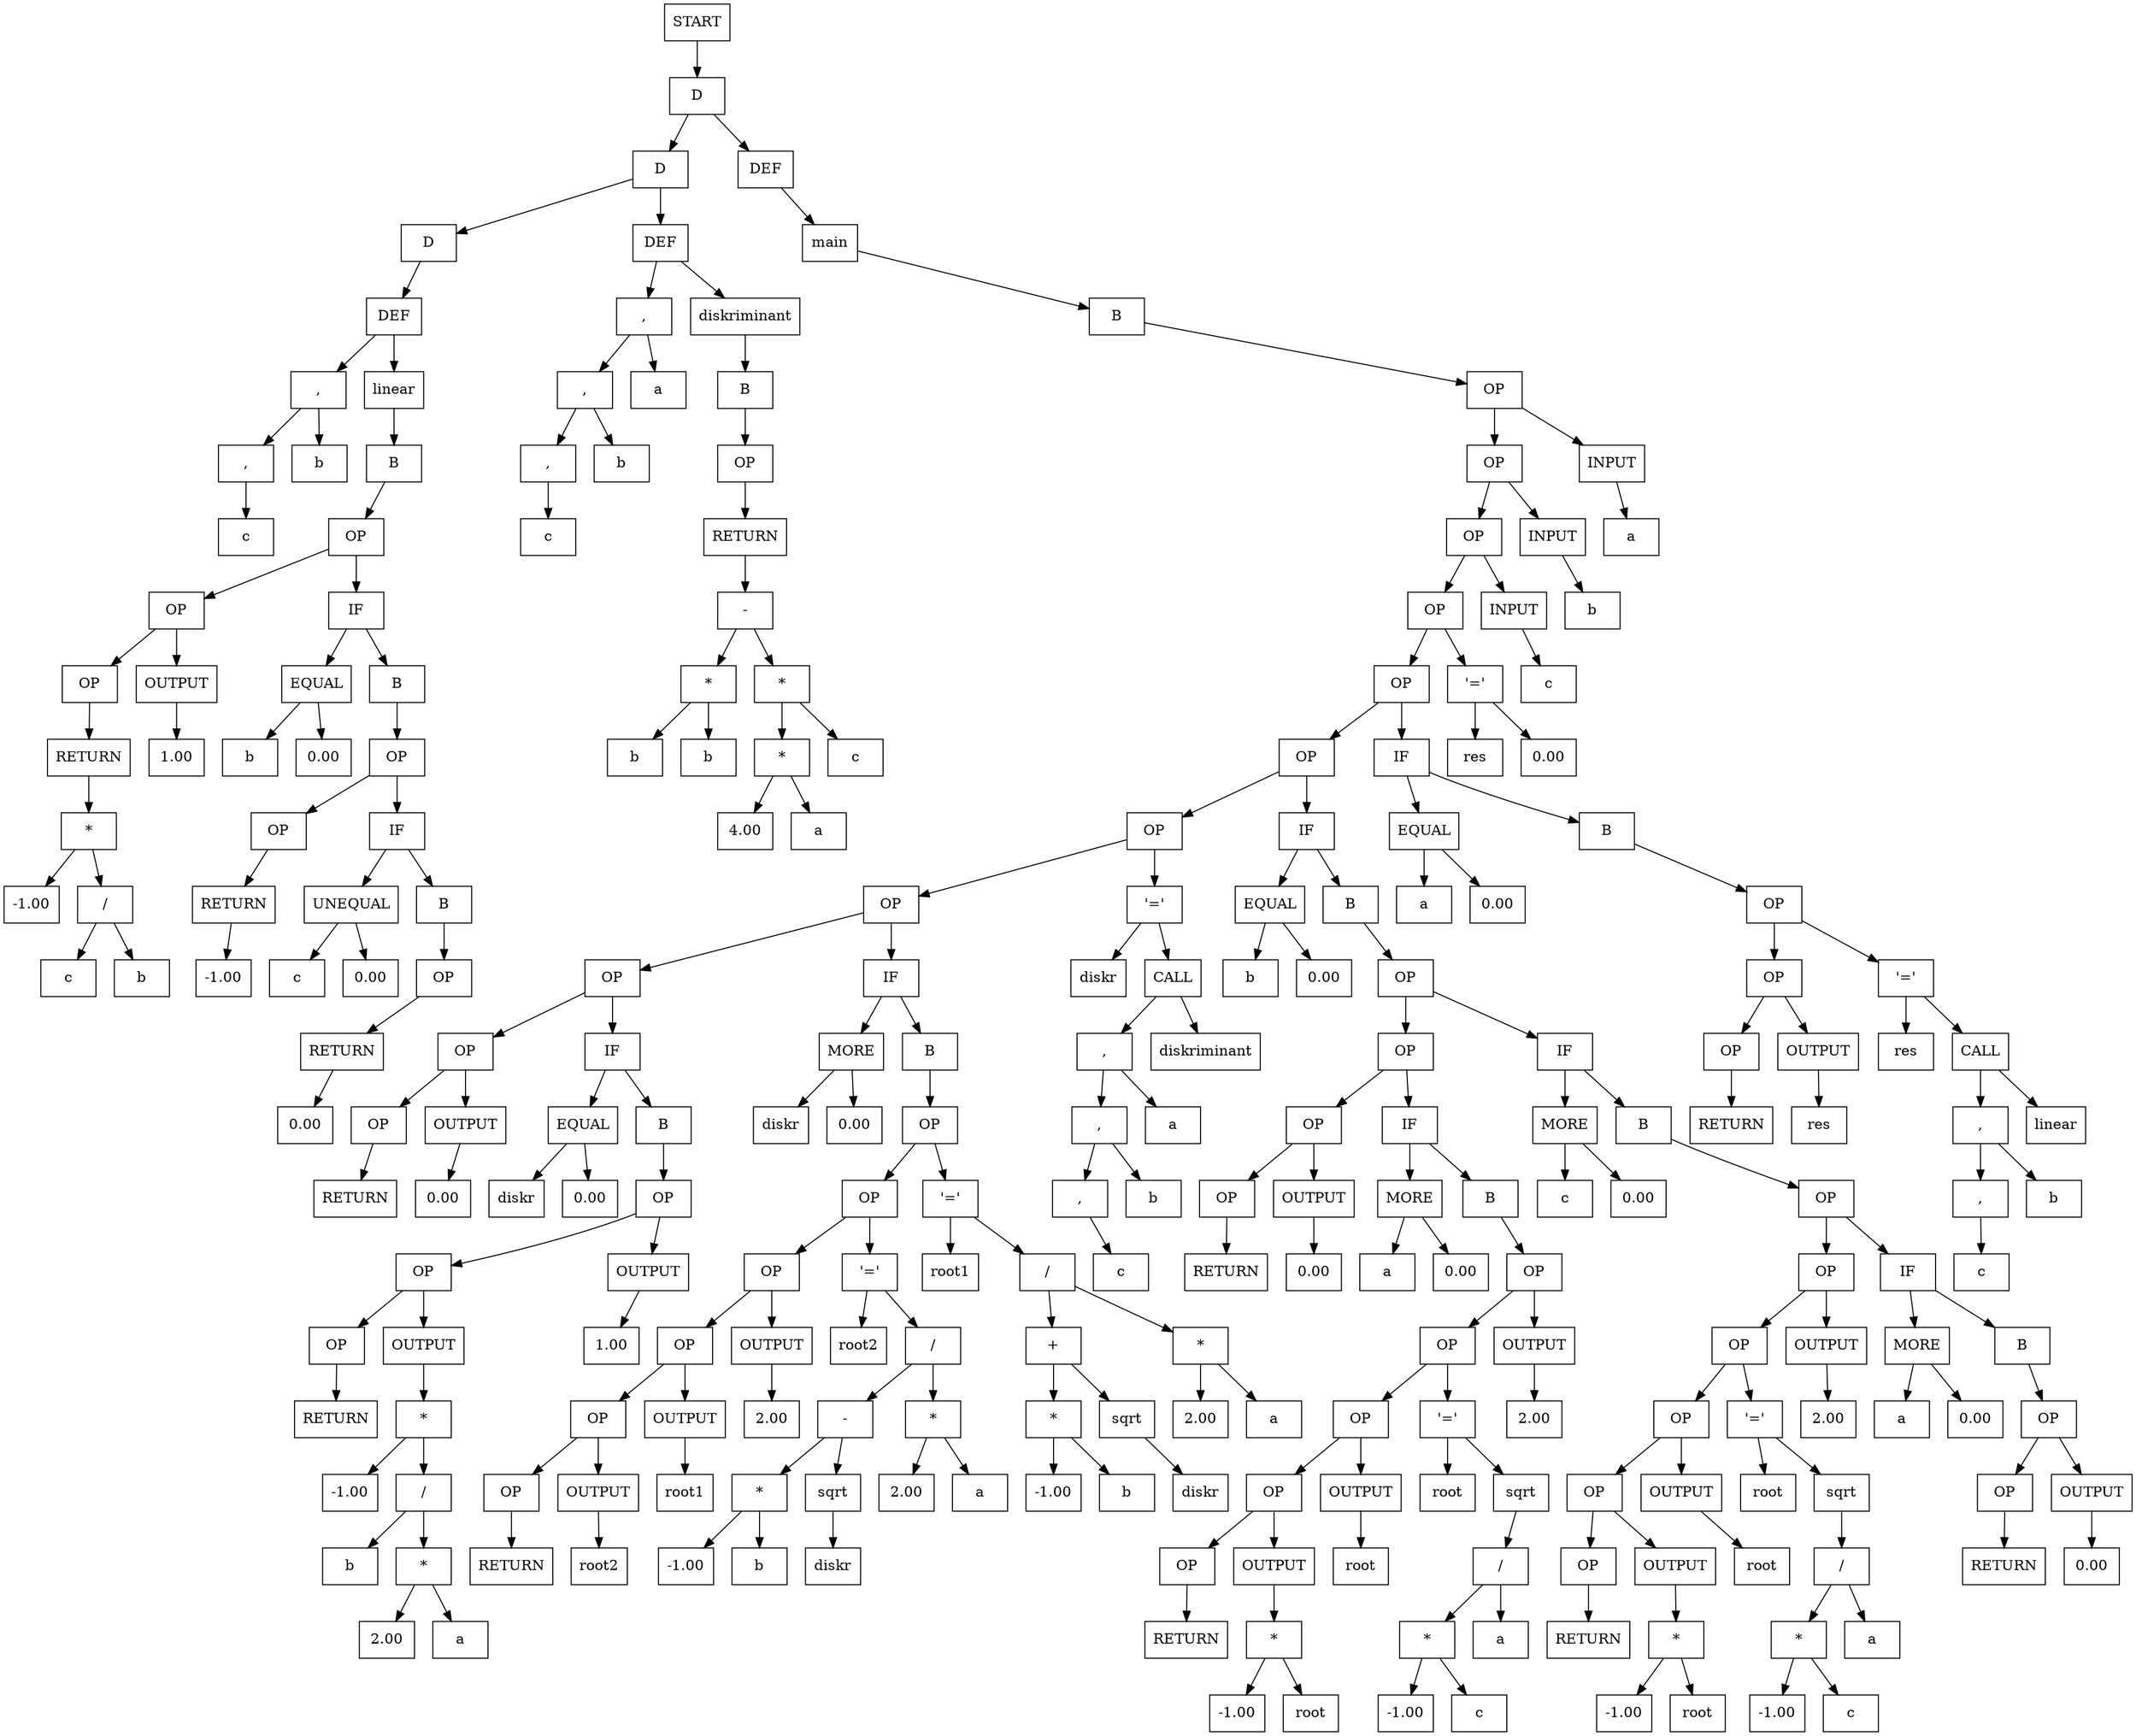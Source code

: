 digraph {
node0x55f253654b80 [label="START", shape=box];
node0x55f25365d2b0 [label="D", shape=box];
node0x55f253654b80 -> node0x55f25365d2b0
node0x55f25365f5b0 [label="D", shape=box];
node0x55f253654bf0 [label="DEF", shape=box];
node0x55f25365d2b0 -> node0x55f25365f5b0
node0x55f25365d2b0 -> node0x55f253654bf0
node0x55f253654c60 [label="main", shape=box];
node0x55f253654bf0 -> node0x55f253654c60
node0x55f25365d320 [label="B", shape=box];
node0x55f253654c60 -> node0x55f25365d320
node0x55f25365d390 [label="OP", shape=box];
node0x55f25365d320 -> node0x55f25365d390
node0x55f25365d400 [label="OP", shape=box];
node0x55f253654e20 [label="INPUT", shape=box];
node0x55f25365d390 -> node0x55f25365d400
node0x55f25365d390 -> node0x55f253654e20
node0x55f253654f00 [label="a", shape=box];
node0x55f253654e20 -> node0x55f253654f00
node0x55f25365d470 [label="OP", shape=box];
node0x55f253654fe0 [label="INPUT", shape=box];
node0x55f25365d400 -> node0x55f25365d470
node0x55f25365d400 -> node0x55f253654fe0
node0x55f2536550c0 [label="b", shape=box];
node0x55f253654fe0 -> node0x55f2536550c0
node0x55f25365d4e0 [label="OP", shape=box];
node0x55f2536551a0 [label="INPUT", shape=box];
node0x55f25365d470 -> node0x55f25365d4e0
node0x55f25365d470 -> node0x55f2536551a0
node0x55f253655280 [label="c", shape=box];
node0x55f2536551a0 -> node0x55f253655280
node0x55f25365d550 [label="OP", shape=box];
node0x55f2536553d0 [label="'='", shape=box];
node0x55f25365d4e0 -> node0x55f25365d550
node0x55f25365d4e0 -> node0x55f2536553d0
node0x55f253655360 [label="res", shape=box];
node0x55f253655440 [label="0.00", shape=box];
node0x55f2536553d0 -> node0x55f253655360
node0x55f2536553d0 -> node0x55f253655440
node0x55f25365d8d0 [label="OP", shape=box];
node0x55f2536554e0 [label="IF", shape=box];
node0x55f25365d550 -> node0x55f25365d8d0
node0x55f25365d550 -> node0x55f2536554e0
node0x55f253655630 [label="EQUAL", shape=box];
node0x55f25365d5c0 [label="B", shape=box];
node0x55f2536554e0 -> node0x55f253655630
node0x55f2536554e0 -> node0x55f25365d5c0
node0x55f25365d630 [label="OP", shape=box];
node0x55f25365d5c0 -> node0x55f25365d630
node0x55f25365d7f0 [label="OP", shape=box];
node0x55f253655820 [label="'='", shape=box];
node0x55f25365d630 -> node0x55f25365d7f0
node0x55f25365d630 -> node0x55f253655820
node0x55f2536557b0 [label="res", shape=box];
node0x55f25365d6a0 [label="CALL", shape=box];
node0x55f253655820 -> node0x55f2536557b0
node0x55f253655820 -> node0x55f25365d6a0
node0x55f25365d710 [label=",", shape=box];
node0x55f253655890 [label="linear", shape=box];
node0x55f25365d6a0 -> node0x55f25365d710
node0x55f25365d6a0 -> node0x55f253655890
node0x55f25365d780 [label=",", shape=box];
node0x55f253655970 [label="b", shape=box];
node0x55f25365d710 -> node0x55f25365d780
node0x55f25365d710 -> node0x55f253655970
node0x55f253655a50 [label="c", shape=box];
node0x55f25365d780 -> node0x55f253655a50
node0x55f25365d860 [label="OP", shape=box];
node0x55f253655ba0 [label="OUTPUT", shape=box];
node0x55f25365d7f0 -> node0x55f25365d860
node0x55f25365d7f0 -> node0x55f253655ba0
node0x55f253655c80 [label="res", shape=box];
node0x55f253655ba0 -> node0x55f253655c80
node0x55f253655d60 [label="RETURN", shape=box];
node0x55f25365d860 -> node0x55f253655d60
node0x55f2536555c0 [label="a", shape=box];
node0x55f2536556a0 [label="0.00", shape=box];
node0x55f253655630 -> node0x55f2536555c0
node0x55f253655630 -> node0x55f2536556a0
node0x55f25365e790 [label="OP", shape=box];
node0x55f253655eb0 [label="IF", shape=box];
node0x55f25365d8d0 -> node0x55f25365e790
node0x55f25365d8d0 -> node0x55f253655eb0
node0x55f253656000 [label="EQUAL", shape=box];
node0x55f25365d940 [label="B", shape=box];
node0x55f253655eb0 -> node0x55f253656000
node0x55f253655eb0 -> node0x55f25365d940
node0x55f25365d9b0 [label="OP", shape=box];
node0x55f25365d940 -> node0x55f25365d9b0
node0x55f25365e110 [label="OP", shape=box];
node0x55f253656180 [label="IF", shape=box];
node0x55f25365d9b0 -> node0x55f25365e110
node0x55f25365d9b0 -> node0x55f253656180
node0x55f2536562d0 [label="MORE", shape=box];
node0x55f25365da20 [label="B", shape=box];
node0x55f253656180 -> node0x55f2536562d0
node0x55f253656180 -> node0x55f25365da20
node0x55f25365da90 [label="OP", shape=box];
node0x55f25365da20 -> node0x55f25365da90
node0x55f25365dc50 [label="OP", shape=box];
node0x55f253656450 [label="IF", shape=box];
node0x55f25365da90 -> node0x55f25365dc50
node0x55f25365da90 -> node0x55f253656450
node0x55f2536565a0 [label="MORE", shape=box];
node0x55f25365db00 [label="B", shape=box];
node0x55f253656450 -> node0x55f2536565a0
node0x55f253656450 -> node0x55f25365db00
node0x55f25365db70 [label="OP", shape=box];
node0x55f25365db00 -> node0x55f25365db70
node0x55f25365dbe0 [label="OP", shape=box];
node0x55f253656720 [label="OUTPUT", shape=box];
node0x55f25365db70 -> node0x55f25365dbe0
node0x55f25365db70 -> node0x55f253656720
node0x55f253656800 [label="0.00", shape=box];
node0x55f253656720 -> node0x55f253656800
node0x55f2536568a0 [label="RETURN", shape=box];
node0x55f25365dbe0 -> node0x55f2536568a0
node0x55f253656530 [label="a", shape=box];
node0x55f253656610 [label="0.00", shape=box];
node0x55f2536565a0 -> node0x55f253656530
node0x55f2536565a0 -> node0x55f253656610
node0x55f25365dcc0 [label="OP", shape=box];
node0x55f2536569f0 [label="OUTPUT", shape=box];
node0x55f25365dc50 -> node0x55f25365dcc0
node0x55f25365dc50 -> node0x55f2536569f0
node0x55f253656ad0 [label="2.00", shape=box];
node0x55f2536569f0 -> node0x55f253656ad0
node0x55f25365deb0 [label="OP", shape=box];
node0x55f253656be0 [label="'='", shape=box];
node0x55f25365dcc0 -> node0x55f25365deb0
node0x55f25365dcc0 -> node0x55f253656be0
node0x55f253656b70 [label="root", shape=box];
node0x55f253656c50 [label="sqrt", shape=box];
node0x55f253656be0 -> node0x55f253656b70
node0x55f253656be0 -> node0x55f253656c50
node0x55f25365de40 [label="/", shape=box];
node0x55f253656c50 -> node0x55f25365de40
node0x55f25365ddd0 [label="*", shape=box];
node0x55f253657000 [label="a", shape=box];
node0x55f25365de40 -> node0x55f25365ddd0
node0x55f25365de40 -> node0x55f253657000
node0x55f25365dd60 [label="-1.00", shape=box];
node0x55f253656f20 [label="c", shape=box];
node0x55f25365ddd0 -> node0x55f25365dd60
node0x55f25365ddd0 -> node0x55f253656f20
node0x55f25365df20 [label="OP", shape=box];
node0x55f253657150 [label="OUTPUT", shape=box];
node0x55f25365deb0 -> node0x55f25365df20
node0x55f25365deb0 -> node0x55f253657150
node0x55f253657230 [label="root", shape=box];
node0x55f253657150 -> node0x55f253657230
node0x55f25365e0a0 [label="OP", shape=box];
node0x55f253657310 [label="OUTPUT", shape=box];
node0x55f25365df20 -> node0x55f25365e0a0
node0x55f25365df20 -> node0x55f253657310
node0x55f25365e030 [label="*", shape=box];
node0x55f253657310 -> node0x55f25365e030
node0x55f25365dfc0 [label="-1.00", shape=box];
node0x55f2536575e0 [label="root", shape=box];
node0x55f25365e030 -> node0x55f25365dfc0
node0x55f25365e030 -> node0x55f2536575e0
node0x55f2536576c0 [label="RETURN", shape=box];
node0x55f25365e0a0 -> node0x55f2536576c0
node0x55f253656260 [label="c", shape=box];
node0x55f253656340 [label="0.00", shape=box];
node0x55f2536562d0 -> node0x55f253656260
node0x55f2536562d0 -> node0x55f253656340
node0x55f25365e6b0 [label="OP", shape=box];
node0x55f253657810 [label="IF", shape=box];
node0x55f25365e110 -> node0x55f25365e6b0
node0x55f25365e110 -> node0x55f253657810
node0x55f253657960 [label="MORE", shape=box];
node0x55f25365e180 [label="B", shape=box];
node0x55f253657810 -> node0x55f253657960
node0x55f253657810 -> node0x55f25365e180
node0x55f25365e1f0 [label="OP", shape=box];
node0x55f25365e180 -> node0x55f25365e1f0
node0x55f25365e260 [label="OP", shape=box];
node0x55f253657ae0 [label="OUTPUT", shape=box];
node0x55f25365e1f0 -> node0x55f25365e260
node0x55f25365e1f0 -> node0x55f253657ae0
node0x55f253657bc0 [label="2.00", shape=box];
node0x55f253657ae0 -> node0x55f253657bc0
node0x55f25365e450 [label="OP", shape=box];
node0x55f253657cd0 [label="'='", shape=box];
node0x55f25365e260 -> node0x55f25365e450
node0x55f25365e260 -> node0x55f253657cd0
node0x55f253657c60 [label="root", shape=box];
node0x55f253657d40 [label="sqrt", shape=box];
node0x55f253657cd0 -> node0x55f253657c60
node0x55f253657cd0 -> node0x55f253657d40
node0x55f25365e3e0 [label="/", shape=box];
node0x55f253657d40 -> node0x55f25365e3e0
node0x55f25365e370 [label="*", shape=box];
node0x55f2536580f0 [label="a", shape=box];
node0x55f25365e3e0 -> node0x55f25365e370
node0x55f25365e3e0 -> node0x55f2536580f0
node0x55f25365e300 [label="-1.00", shape=box];
node0x55f253658010 [label="c", shape=box];
node0x55f25365e370 -> node0x55f25365e300
node0x55f25365e370 -> node0x55f253658010
node0x55f25365e4c0 [label="OP", shape=box];
node0x55f253658240 [label="OUTPUT", shape=box];
node0x55f25365e450 -> node0x55f25365e4c0
node0x55f25365e450 -> node0x55f253658240
node0x55f253658320 [label="root", shape=box];
node0x55f253658240 -> node0x55f253658320
node0x55f25365e640 [label="OP", shape=box];
node0x55f253658400 [label="OUTPUT", shape=box];
node0x55f25365e4c0 -> node0x55f25365e640
node0x55f25365e4c0 -> node0x55f253658400
node0x55f25365e5d0 [label="*", shape=box];
node0x55f253658400 -> node0x55f25365e5d0
node0x55f25365e560 [label="-1.00", shape=box];
node0x55f2536586d0 [label="root", shape=box];
node0x55f25365e5d0 -> node0x55f25365e560
node0x55f25365e5d0 -> node0x55f2536586d0
node0x55f2536587b0 [label="RETURN", shape=box];
node0x55f25365e640 -> node0x55f2536587b0
node0x55f2536578f0 [label="a", shape=box];
node0x55f2536579d0 [label="0.00", shape=box];
node0x55f253657960 -> node0x55f2536578f0
node0x55f253657960 -> node0x55f2536579d0
node0x55f25365e720 [label="OP", shape=box];
node0x55f253658900 [label="OUTPUT", shape=box];
node0x55f25365e6b0 -> node0x55f25365e720
node0x55f25365e6b0 -> node0x55f253658900
node0x55f2536589e0 [label="0.00", shape=box];
node0x55f253658900 -> node0x55f2536589e0
node0x55f253658a80 [label="RETURN", shape=box];
node0x55f25365e720 -> node0x55f253658a80
node0x55f253655f90 [label="b", shape=box];
node0x55f253656070 [label="0.00", shape=box];
node0x55f253656000 -> node0x55f253655f90
node0x55f253656000 -> node0x55f253656070
node0x55f25365e9c0 [label="OP", shape=box];
node0x55f253658c40 [label="'='", shape=box];
node0x55f25365e790 -> node0x55f25365e9c0
node0x55f25365e790 -> node0x55f253658c40
node0x55f253658bd0 [label="diskr", shape=box];
node0x55f25365e800 [label="CALL", shape=box];
node0x55f253658c40 -> node0x55f253658bd0
node0x55f253658c40 -> node0x55f25365e800
node0x55f25365e870 [label=",", shape=box];
node0x55f253658cb0 [label="diskriminant", shape=box];
node0x55f25365e800 -> node0x55f25365e870
node0x55f25365e800 -> node0x55f253658cb0
node0x55f25365e8e0 [label=",", shape=box];
node0x55f253658d90 [label="a", shape=box];
node0x55f25365e870 -> node0x55f25365e8e0
node0x55f25365e870 -> node0x55f253658d90
node0x55f25365e950 [label=",", shape=box];
node0x55f253658e70 [label="b", shape=box];
node0x55f25365e8e0 -> node0x55f25365e950
node0x55f25365e8e0 -> node0x55f253658e70
node0x55f253658f50 [label="c", shape=box];
node0x55f25365e950 -> node0x55f253658f50
node0x55f25365f120 [label="OP", shape=box];
node0x55f2536590a0 [label="IF", shape=box];
node0x55f25365e9c0 -> node0x55f25365f120
node0x55f25365e9c0 -> node0x55f2536590a0
node0x55f2536591f0 [label="MORE", shape=box];
node0x55f25365ea30 [label="B", shape=box];
node0x55f2536590a0 -> node0x55f2536591f0
node0x55f2536590a0 -> node0x55f25365ea30
node0x55f25365eaa0 [label="OP", shape=box];
node0x55f25365ea30 -> node0x55f25365eaa0
node0x55f25365ed00 [label="OP", shape=box];
node0x55f2536593e0 [label="'='", shape=box];
node0x55f25365eaa0 -> node0x55f25365ed00
node0x55f25365eaa0 -> node0x55f2536593e0
node0x55f253659370 [label="root1", shape=box];
node0x55f25365ec90 [label="/", shape=box];
node0x55f2536593e0 -> node0x55f253659370
node0x55f2536593e0 -> node0x55f25365ec90
node0x55f25365ebb0 [label="+", shape=box];
node0x55f25365ec20 [label="*", shape=box];
node0x55f25365ec90 -> node0x55f25365ebb0
node0x55f25365ec90 -> node0x55f25365ec20
node0x55f253659920 [label="2.00", shape=box];
node0x55f2536599c0 [label="a", shape=box];
node0x55f25365ec20 -> node0x55f253659920
node0x55f25365ec20 -> node0x55f2536599c0
node0x55f25365eb40 [label="*", shape=box];
node0x55f253659610 [label="sqrt", shape=box];
node0x55f25365ebb0 -> node0x55f25365eb40
node0x55f25365ebb0 -> node0x55f253659610
node0x55f2536596f0 [label="diskr", shape=box];
node0x55f253659610 -> node0x55f2536596f0
node0x55f253660310 [label="-1.00", shape=box];
node0x55f253659530 [label="b", shape=box];
node0x55f25365eb40 -> node0x55f253660310
node0x55f25365eb40 -> node0x55f253659530
node0x55f25365ef60 [label="OP", shape=box];
node0x55f253659b80 [label="'='", shape=box];
node0x55f25365ed00 -> node0x55f25365ef60
node0x55f25365ed00 -> node0x55f253659b80
node0x55f253659b10 [label="root2", shape=box];
node0x55f25365eef0 [label="/", shape=box];
node0x55f253659b80 -> node0x55f253659b10
node0x55f253659b80 -> node0x55f25365eef0
node0x55f25365ee10 [label="-", shape=box];
node0x55f25365ee80 [label="*", shape=box];
node0x55f25365eef0 -> node0x55f25365ee10
node0x55f25365eef0 -> node0x55f25365ee80
node0x55f25365a0c0 [label="2.00", shape=box];
node0x55f25365a160 [label="a", shape=box];
node0x55f25365ee80 -> node0x55f25365a0c0
node0x55f25365ee80 -> node0x55f25365a160
node0x55f25365eda0 [label="*", shape=box];
node0x55f253659db0 [label="sqrt", shape=box];
node0x55f25365ee10 -> node0x55f25365eda0
node0x55f25365ee10 -> node0x55f253659db0
node0x55f253659e90 [label="diskr", shape=box];
node0x55f253659db0 -> node0x55f253659e90
node0x55f253660270 [label="-1.00", shape=box];
node0x55f253659cd0 [label="b", shape=box];
node0x55f25365eda0 -> node0x55f253660270
node0x55f25365eda0 -> node0x55f253659cd0
node0x55f25365efd0 [label="OP", shape=box];
node0x55f25365a2b0 [label="OUTPUT", shape=box];
node0x55f25365ef60 -> node0x55f25365efd0
node0x55f25365ef60 -> node0x55f25365a2b0
node0x55f25365a390 [label="2.00", shape=box];
node0x55f25365a2b0 -> node0x55f25365a390
node0x55f25365f040 [label="OP", shape=box];
node0x55f25365a430 [label="OUTPUT", shape=box];
node0x55f25365efd0 -> node0x55f25365f040
node0x55f25365efd0 -> node0x55f25365a430
node0x55f25365a510 [label="root1", shape=box];
node0x55f25365a430 -> node0x55f25365a510
node0x55f25365f0b0 [label="OP", shape=box];
node0x55f25365a5f0 [label="OUTPUT", shape=box];
node0x55f25365f040 -> node0x55f25365f0b0
node0x55f25365f040 -> node0x55f25365a5f0
node0x55f25365a6d0 [label="root2", shape=box];
node0x55f25365a5f0 -> node0x55f25365a6d0
node0x55f25365a7b0 [label="RETURN", shape=box];
node0x55f25365f0b0 -> node0x55f25365a7b0
node0x55f253659180 [label="diskr", shape=box];
node0x55f253659260 [label="0.00", shape=box];
node0x55f2536591f0 -> node0x55f253659180
node0x55f2536591f0 -> node0x55f253659260
node0x55f25365f4d0 [label="OP", shape=box];
node0x55f25365a900 [label="IF", shape=box];
node0x55f25365f120 -> node0x55f25365f4d0
node0x55f25365f120 -> node0x55f25365a900
node0x55f25365aa50 [label="EQUAL", shape=box];
node0x55f25365f190 [label="B", shape=box];
node0x55f25365a900 -> node0x55f25365aa50
node0x55f25365a900 -> node0x55f25365f190
node0x55f25365f200 [label="OP", shape=box];
node0x55f25365f190 -> node0x55f25365f200
node0x55f25365f270 [label="OP", shape=box];
node0x55f25365abd0 [label="OUTPUT", shape=box];
node0x55f25365f200 -> node0x55f25365f270
node0x55f25365f200 -> node0x55f25365abd0
node0x55f25365acb0 [label="1.00", shape=box];
node0x55f25365abd0 -> node0x55f25365acb0
node0x55f25365f460 [label="OP", shape=box];
node0x55f25365ad50 [label="OUTPUT", shape=box];
node0x55f25365f270 -> node0x55f25365f460
node0x55f25365f270 -> node0x55f25365ad50
node0x55f25365f3f0 [label="*", shape=box];
node0x55f25365ad50 -> node0x55f25365f3f0
node0x55f2536601d0 [label="-1.00", shape=box];
node0x55f25365f350 [label="/", shape=box];
node0x55f25365f3f0 -> node0x55f2536601d0
node0x55f25365f3f0 -> node0x55f25365f350
node0x55f25365aea0 [label="b", shape=box];
node0x55f25365f2e0 [label="*", shape=box];
node0x55f25365f350 -> node0x55f25365aea0
node0x55f25365f350 -> node0x55f25365f2e0
node0x55f25365aff0 [label="2.00", shape=box];
node0x55f25365b090 [label="a", shape=box];
node0x55f25365f2e0 -> node0x55f25365aff0
node0x55f25365f2e0 -> node0x55f25365b090
node0x55f25365b1e0 [label="RETURN", shape=box];
node0x55f25365f460 -> node0x55f25365b1e0
node0x55f25365a9e0 [label="diskr", shape=box];
node0x55f25365aac0 [label="0.00", shape=box];
node0x55f25365aa50 -> node0x55f25365a9e0
node0x55f25365aa50 -> node0x55f25365aac0
node0x55f25365f540 [label="OP", shape=box];
node0x55f25365b330 [label="OUTPUT", shape=box];
node0x55f25365f4d0 -> node0x55f25365f540
node0x55f25365f4d0 -> node0x55f25365b330
node0x55f25365b410 [label="0.00", shape=box];
node0x55f25365b330 -> node0x55f25365b410
node0x55f25365b4b0 [label="RETURN", shape=box];
node0x55f25365f540 -> node0x55f25365b4b0
node0x55f25365fa10 [label="D", shape=box];
node0x55f25365b600 [label="DEF", shape=box];
node0x55f25365f5b0 -> node0x55f25365fa10
node0x55f25365f5b0 -> node0x55f25365b600
node0x55f25365f620 [label=",", shape=box];
node0x55f25365b670 [label="diskriminant", shape=box];
node0x55f25365b600 -> node0x55f25365f620
node0x55f25365b600 -> node0x55f25365b670
node0x55f25365f770 [label="B", shape=box];
node0x55f25365b670 -> node0x55f25365f770
node0x55f25365f7e0 [label="OP", shape=box];
node0x55f25365f770 -> node0x55f25365f7e0
node0x55f25365ba60 [label="RETURN", shape=box];
node0x55f25365f7e0 -> node0x55f25365ba60
node0x55f25365f9a0 [label="-", shape=box];
node0x55f25365ba60 -> node0x55f25365f9a0
node0x55f25365f850 [label="*", shape=box];
node0x55f25365f930 [label="*", shape=box];
node0x55f25365f9a0 -> node0x55f25365f850
node0x55f25365f9a0 -> node0x55f25365f930
node0x55f25365f8c0 [label="*", shape=box];
node0x55f25365be80 [label="c", shape=box];
node0x55f25365f930 -> node0x55f25365f8c0
node0x55f25365f930 -> node0x55f25365be80
node0x55f25365bd00 [label="4.00", shape=box];
node0x55f25365bda0 [label="a", shape=box];
node0x55f25365f8c0 -> node0x55f25365bd00
node0x55f25365f8c0 -> node0x55f25365bda0
node0x55f25365bb40 [label="b", shape=box];
node0x55f25365bc20 [label="b", shape=box];
node0x55f25365f850 -> node0x55f25365bb40
node0x55f25365f850 -> node0x55f25365bc20
node0x55f25365f690 [label=",", shape=box];
node0x55f25365b750 [label="a", shape=box];
node0x55f25365f620 -> node0x55f25365f690
node0x55f25365f620 -> node0x55f25365b750
node0x55f25365f700 [label=",", shape=box];
node0x55f25365b830 [label="b", shape=box];
node0x55f25365f690 -> node0x55f25365f700
node0x55f25365f690 -> node0x55f25365b830
node0x55f25365b910 [label="c", shape=box];
node0x55f25365f700 -> node0x55f25365b910
node0x55f25365c040 [label="DEF", shape=box];
node0x55f25365fa10 -> node0x55f25365c040
node0x55f25365fa80 [label=",", shape=box];
node0x55f25365c0b0 [label="linear", shape=box];
node0x55f25365c040 -> node0x55f25365fa80
node0x55f25365c040 -> node0x55f25365c0b0
node0x55f25365fb60 [label="B", shape=box];
node0x55f25365c0b0 -> node0x55f25365fb60
node0x55f25365fbd0 [label="OP", shape=box];
node0x55f25365fb60 -> node0x55f25365fbd0
node0x55f25365ff10 [label="OP", shape=box];
node0x55f25365c3c0 [label="IF", shape=box];
node0x55f25365fbd0 -> node0x55f25365ff10
node0x55f25365fbd0 -> node0x55f25365c3c0
node0x55f25365c510 [label="EQUAL", shape=box];
node0x55f25365fc40 [label="B", shape=box];
node0x55f25365c3c0 -> node0x55f25365c510
node0x55f25365c3c0 -> node0x55f25365fc40
node0x55f25365fcb0 [label="OP", shape=box];
node0x55f25365fc40 -> node0x55f25365fcb0
node0x55f25365fe00 [label="OP", shape=box];
node0x55f25365c690 [label="IF", shape=box];
node0x55f25365fcb0 -> node0x55f25365fe00
node0x55f25365fcb0 -> node0x55f25365c690
node0x55f25365c7e0 [label="UNEQUAL", shape=box];
node0x55f25365fd20 [label="B", shape=box];
node0x55f25365c690 -> node0x55f25365c7e0
node0x55f25365c690 -> node0x55f25365fd20
node0x55f25365fd90 [label="OP", shape=box];
node0x55f25365fd20 -> node0x55f25365fd90
node0x55f25365c960 [label="RETURN", shape=box];
node0x55f25365fd90 -> node0x55f25365c960
node0x55f25365c9d0 [label="0.00", shape=box];
node0x55f25365c960 -> node0x55f25365c9d0
node0x55f25365c770 [label="c", shape=box];
node0x55f25365c850 [label="0.00", shape=box];
node0x55f25365c7e0 -> node0x55f25365c770
node0x55f25365c7e0 -> node0x55f25365c850
node0x55f25365cae0 [label="RETURN", shape=box];
node0x55f25365fe00 -> node0x55f25365cae0
node0x55f25365fea0 [label="-1.00", shape=box];
node0x55f25365cae0 -> node0x55f25365fea0
node0x55f25365c4a0 [label="b", shape=box];
node0x55f25365c580 [label="0.00", shape=box];
node0x55f25365c510 -> node0x55f25365c4a0
node0x55f25365c510 -> node0x55f25365c580
node0x55f25365ff80 [label="OP", shape=box];
node0x55f25365ccd0 [label="OUTPUT", shape=box];
node0x55f25365ff10 -> node0x55f25365ff80
node0x55f25365ff10 -> node0x55f25365ccd0
node0x55f25365cdb0 [label="1.00", shape=box];
node0x55f25365ccd0 -> node0x55f25365cdb0
node0x55f25365ce50 [label="RETURN", shape=box];
node0x55f25365ff80 -> node0x55f25365ce50
node0x55f253660090 [label="*", shape=box];
node0x55f25365ce50 -> node0x55f253660090
node0x55f253660100 [label="-1.00", shape=box];
node0x55f25365fff0 [label="/", shape=box];
node0x55f253660090 -> node0x55f253660100
node0x55f253660090 -> node0x55f25365fff0
node0x55f25365cfa0 [label="c", shape=box];
node0x55f25365d080 [label="b", shape=box];
node0x55f25365fff0 -> node0x55f25365cfa0
node0x55f25365fff0 -> node0x55f25365d080
node0x55f25365faf0 [label=",", shape=box];
node0x55f25365c190 [label="b", shape=box];
node0x55f25365fa80 -> node0x55f25365faf0
node0x55f25365fa80 -> node0x55f25365c190
node0x55f25365c270 [label="c", shape=box];
node0x55f25365faf0 -> node0x55f25365c270
}
